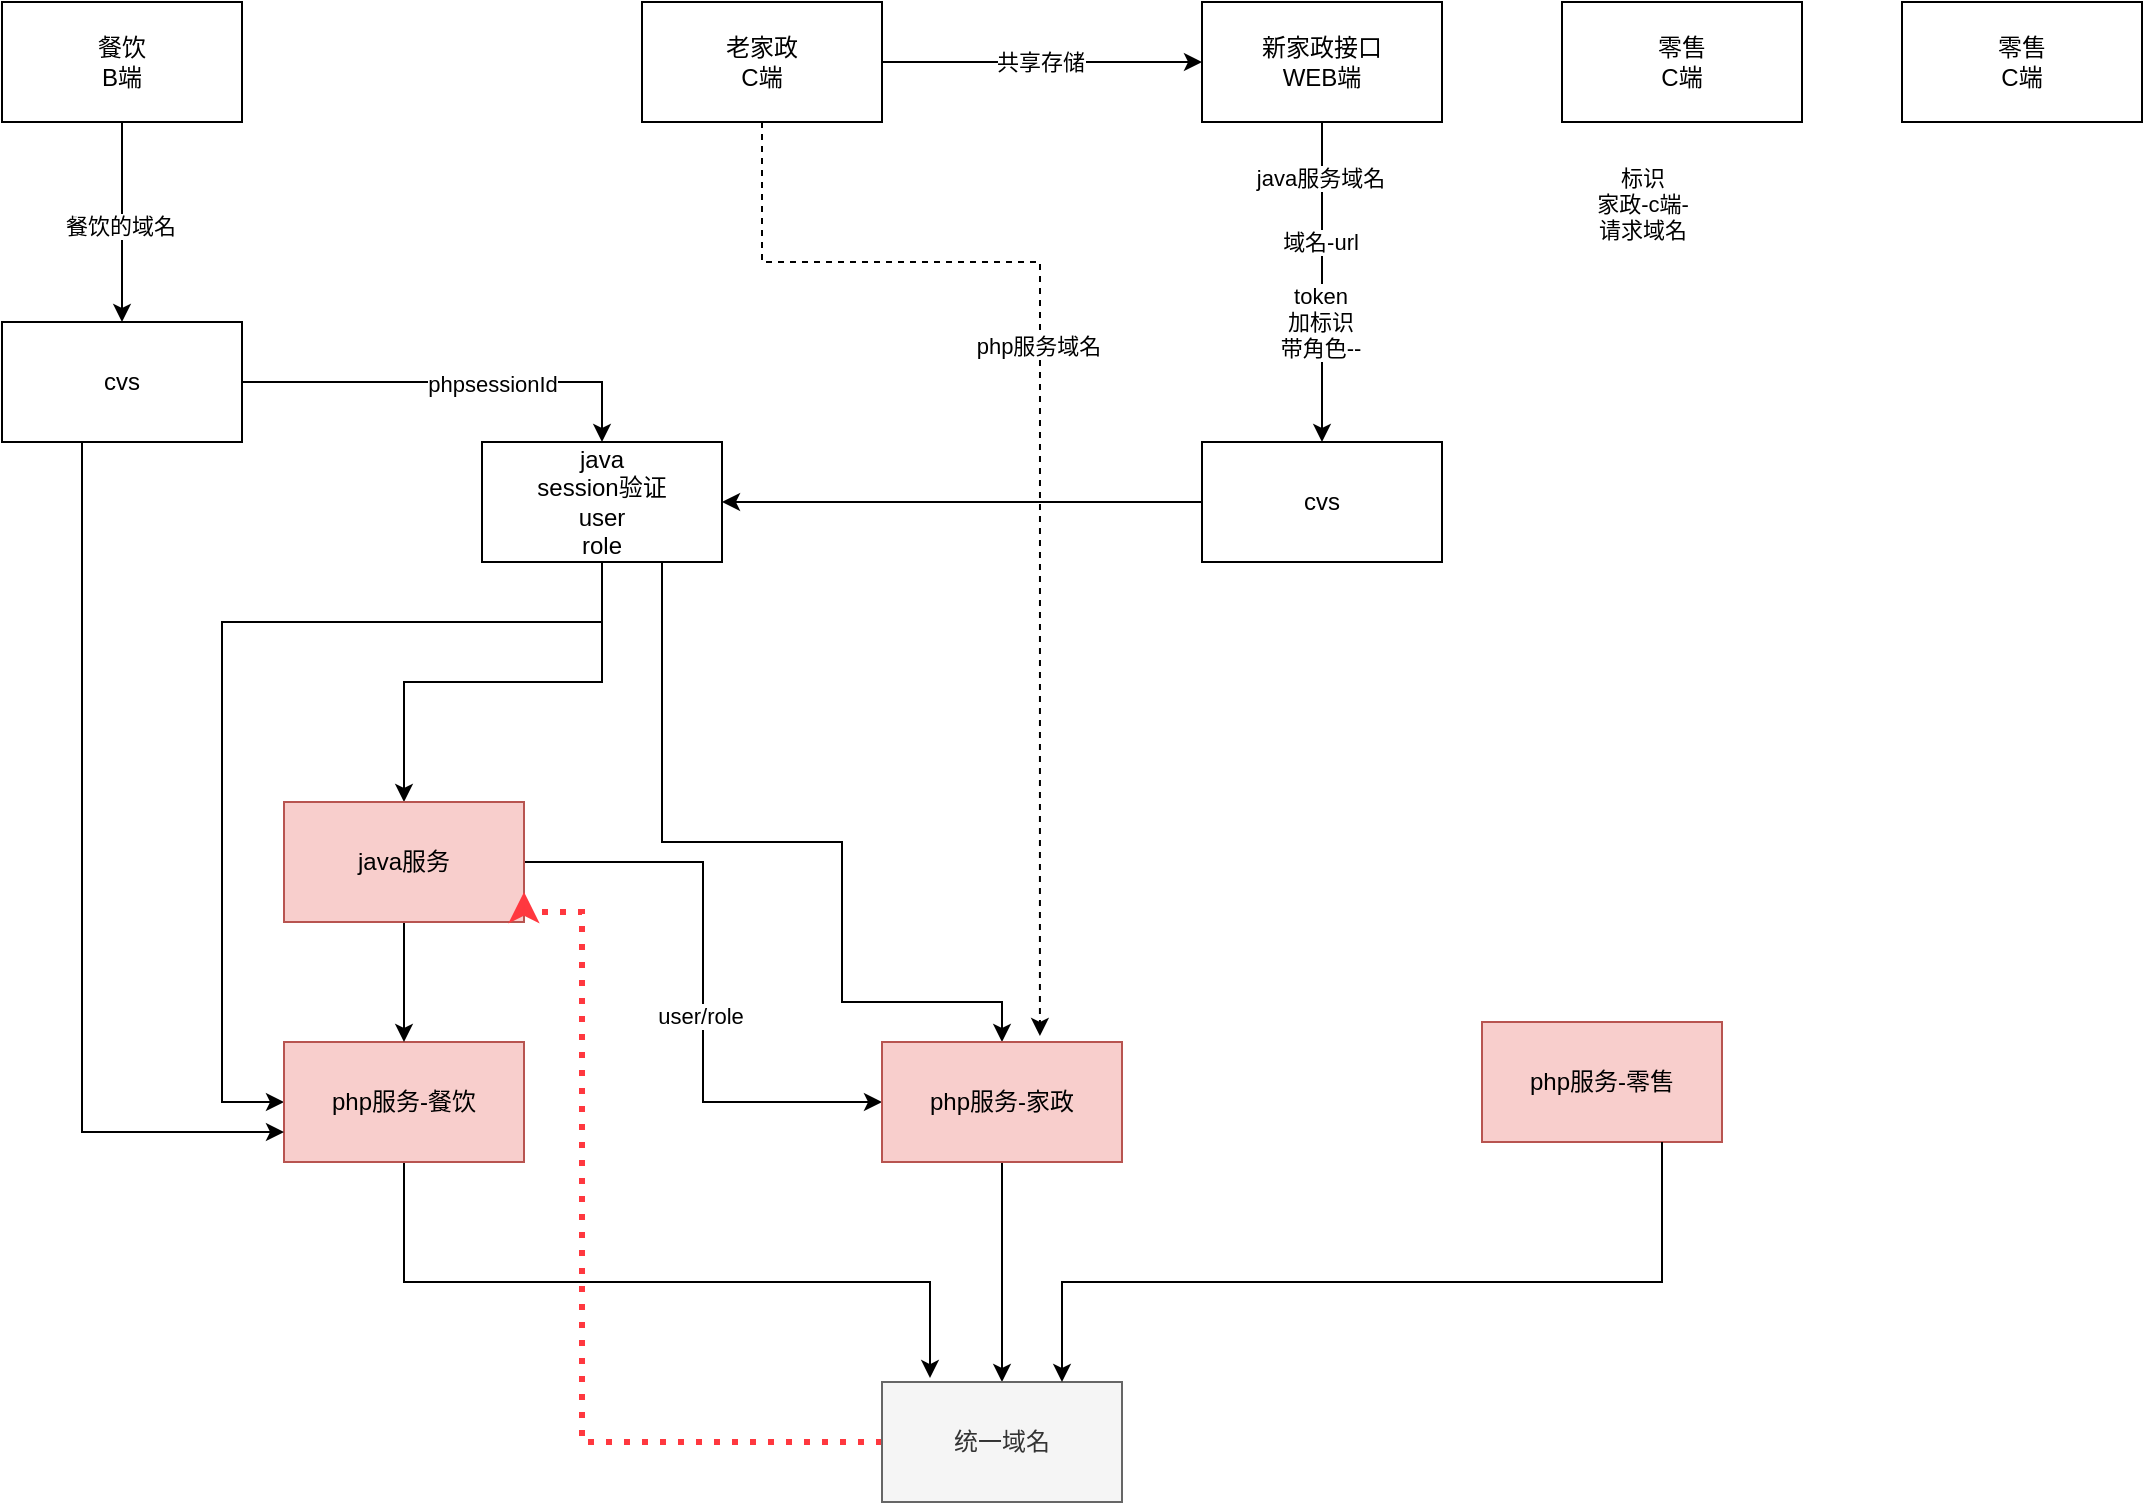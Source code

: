 <mxfile version="22.1.5" type="github">
  <diagram name="第 1 页" id="nxJLLWx5beQGqo7X2Unh">
    <mxGraphModel dx="2273" dy="1923" grid="1" gridSize="10" guides="1" tooltips="1" connect="1" arrows="1" fold="1" page="1" pageScale="1" pageWidth="827" pageHeight="1169" math="0" shadow="0">
      <root>
        <mxCell id="0" />
        <mxCell id="1" parent="0" />
        <mxCell id="fh4Fex8bzCASMj6P4_be-37" style="edgeStyle=orthogonalEdgeStyle;rounded=0;orthogonalLoop=1;jettySize=auto;html=1;entryX=0.5;entryY=0;entryDx=0;entryDy=0;" edge="1" parent="1" source="fh4Fex8bzCASMj6P4_be-1" target="fh4Fex8bzCASMj6P4_be-35">
          <mxGeometry relative="1" as="geometry" />
        </mxCell>
        <mxCell id="fh4Fex8bzCASMj6P4_be-39" value="餐饮的域名" style="edgeLabel;html=1;align=center;verticalAlign=middle;resizable=0;points=[];" vertex="1" connectable="0" parent="fh4Fex8bzCASMj6P4_be-37">
          <mxGeometry x="0.044" y="-1" relative="1" as="geometry">
            <mxPoint as="offset" />
          </mxGeometry>
        </mxCell>
        <mxCell id="fh4Fex8bzCASMj6P4_be-1" value="餐饮&lt;br&gt;B端" style="rounded=0;whiteSpace=wrap;html=1;" vertex="1" parent="1">
          <mxGeometry x="-100" y="-60" width="120" height="60" as="geometry" />
        </mxCell>
        <mxCell id="fh4Fex8bzCASMj6P4_be-10" style="edgeStyle=orthogonalEdgeStyle;rounded=0;orthogonalLoop=1;jettySize=auto;html=1;entryX=0.5;entryY=0;entryDx=0;entryDy=0;" edge="1" parent="1" source="fh4Fex8bzCASMj6P4_be-2" target="fh4Fex8bzCASMj6P4_be-9">
          <mxGeometry relative="1" as="geometry" />
        </mxCell>
        <mxCell id="fh4Fex8bzCASMj6P4_be-19" style="edgeStyle=orthogonalEdgeStyle;rounded=0;orthogonalLoop=1;jettySize=auto;html=1;entryX=0.5;entryY=0;entryDx=0;entryDy=0;exitX=0.75;exitY=1;exitDx=0;exitDy=0;" edge="1" parent="1" source="fh4Fex8bzCASMj6P4_be-2" target="fh4Fex8bzCASMj6P4_be-14">
          <mxGeometry relative="1" as="geometry">
            <Array as="points">
              <mxPoint x="230" y="360" />
              <mxPoint x="320" y="360" />
              <mxPoint x="320" y="440" />
              <mxPoint x="400" y="440" />
            </Array>
          </mxGeometry>
        </mxCell>
        <mxCell id="fh4Fex8bzCASMj6P4_be-20" style="edgeStyle=orthogonalEdgeStyle;rounded=0;orthogonalLoop=1;jettySize=auto;html=1;entryX=0;entryY=0.5;entryDx=0;entryDy=0;" edge="1" parent="1" source="fh4Fex8bzCASMj6P4_be-2" target="fh4Fex8bzCASMj6P4_be-3">
          <mxGeometry relative="1" as="geometry">
            <Array as="points">
              <mxPoint x="200" y="250" />
              <mxPoint x="10" y="250" />
              <mxPoint x="10" y="490" />
            </Array>
          </mxGeometry>
        </mxCell>
        <mxCell id="fh4Fex8bzCASMj6P4_be-2" value="java&lt;br style=&quot;border-color: var(--border-color);&quot;&gt;session验证&lt;br style=&quot;border-color: var(--border-color);&quot;&gt;user&lt;br style=&quot;border-color: var(--border-color);&quot;&gt;role&lt;br&gt;" style="rounded=0;whiteSpace=wrap;html=1;" vertex="1" parent="1">
          <mxGeometry x="140" y="160" width="120" height="60" as="geometry" />
        </mxCell>
        <mxCell id="fh4Fex8bzCASMj6P4_be-47" style="edgeStyle=orthogonalEdgeStyle;rounded=0;orthogonalLoop=1;jettySize=auto;html=1;entryX=0.2;entryY=-0.033;entryDx=0;entryDy=0;entryPerimeter=0;" edge="1" parent="1" source="fh4Fex8bzCASMj6P4_be-3" target="fh4Fex8bzCASMj6P4_be-46">
          <mxGeometry relative="1" as="geometry">
            <Array as="points">
              <mxPoint x="101" y="580" />
              <mxPoint x="364" y="580" />
            </Array>
          </mxGeometry>
        </mxCell>
        <mxCell id="fh4Fex8bzCASMj6P4_be-3" value="php服务-餐饮" style="rounded=0;whiteSpace=wrap;html=1;fillColor=#f8cecc;strokeColor=#b85450;" vertex="1" parent="1">
          <mxGeometry x="41" y="460" width="120" height="60" as="geometry" />
        </mxCell>
        <mxCell id="fh4Fex8bzCASMj6P4_be-5" value="零售&lt;br style=&quot;border-color: var(--border-color);&quot;&gt;C端" style="rounded=0;whiteSpace=wrap;html=1;" vertex="1" parent="1">
          <mxGeometry x="680" y="-60" width="120" height="60" as="geometry" />
        </mxCell>
        <mxCell id="fh4Fex8bzCASMj6P4_be-21" style="edgeStyle=orthogonalEdgeStyle;rounded=0;orthogonalLoop=1;jettySize=auto;html=1;entryX=0.5;entryY=0;entryDx=0;entryDy=0;exitX=0.5;exitY=1;exitDx=0;exitDy=0;" edge="1" parent="1" source="fh4Fex8bzCASMj6P4_be-6" target="fh4Fex8bzCASMj6P4_be-41">
          <mxGeometry relative="1" as="geometry">
            <mxPoint x="500" y="120" as="sourcePoint" />
            <mxPoint x="200" y="265" as="targetPoint" />
            <Array as="points" />
          </mxGeometry>
        </mxCell>
        <mxCell id="fh4Fex8bzCASMj6P4_be-22" value="token&lt;br&gt;加标识&lt;br&gt;带角色--" style="edgeLabel;html=1;align=center;verticalAlign=middle;resizable=0;points=[];" vertex="1" connectable="0" parent="fh4Fex8bzCASMj6P4_be-21">
          <mxGeometry x="-0.667" y="-1" relative="1" as="geometry">
            <mxPoint y="73" as="offset" />
          </mxGeometry>
        </mxCell>
        <mxCell id="fh4Fex8bzCASMj6P4_be-24" value="标识&lt;br&gt;家政-c端-&lt;br&gt;请求域名" style="edgeLabel;html=1;align=center;verticalAlign=middle;resizable=0;points=[];" vertex="1" connectable="0" parent="fh4Fex8bzCASMj6P4_be-21">
          <mxGeometry x="0.411" y="2" relative="1" as="geometry">
            <mxPoint x="158" y="-72" as="offset" />
          </mxGeometry>
        </mxCell>
        <mxCell id="fh4Fex8bzCASMj6P4_be-27" value="域名-url" style="edgeLabel;html=1;align=center;verticalAlign=middle;resizable=0;points=[];" vertex="1" connectable="0" parent="fh4Fex8bzCASMj6P4_be-21">
          <mxGeometry x="-0.476" y="-1" relative="1" as="geometry">
            <mxPoint y="18" as="offset" />
          </mxGeometry>
        </mxCell>
        <mxCell id="fh4Fex8bzCASMj6P4_be-52" value="java服务域名" style="edgeLabel;html=1;align=center;verticalAlign=middle;resizable=0;points=[];" vertex="1" connectable="0" parent="fh4Fex8bzCASMj6P4_be-21">
          <mxGeometry x="-0.658" y="-1" relative="1" as="geometry">
            <mxPoint as="offset" />
          </mxGeometry>
        </mxCell>
        <mxCell id="fh4Fex8bzCASMj6P4_be-6" value="新家政接口&lt;br&gt;WEB端" style="rounded=0;whiteSpace=wrap;html=1;" vertex="1" parent="1">
          <mxGeometry x="500" y="-60" width="120" height="60" as="geometry" />
        </mxCell>
        <mxCell id="fh4Fex8bzCASMj6P4_be-7" value="零售&lt;br&gt;C端" style="rounded=0;whiteSpace=wrap;html=1;" vertex="1" parent="1">
          <mxGeometry x="850" y="-60" width="120" height="60" as="geometry" />
        </mxCell>
        <mxCell id="fh4Fex8bzCASMj6P4_be-11" style="edgeStyle=orthogonalEdgeStyle;rounded=0;orthogonalLoop=1;jettySize=auto;html=1;exitX=0.5;exitY=1;exitDx=0;exitDy=0;" edge="1" parent="1" source="fh4Fex8bzCASMj6P4_be-9" target="fh4Fex8bzCASMj6P4_be-3">
          <mxGeometry relative="1" as="geometry" />
        </mxCell>
        <mxCell id="fh4Fex8bzCASMj6P4_be-15" style="edgeStyle=orthogonalEdgeStyle;rounded=0;orthogonalLoop=1;jettySize=auto;html=1;entryX=0;entryY=0.5;entryDx=0;entryDy=0;" edge="1" parent="1" source="fh4Fex8bzCASMj6P4_be-9" target="fh4Fex8bzCASMj6P4_be-14">
          <mxGeometry relative="1" as="geometry" />
        </mxCell>
        <mxCell id="fh4Fex8bzCASMj6P4_be-16" value="user/role" style="edgeLabel;html=1;align=center;verticalAlign=middle;resizable=0;points=[];" vertex="1" connectable="0" parent="fh4Fex8bzCASMj6P4_be-15">
          <mxGeometry x="0.113" y="-2" relative="1" as="geometry">
            <mxPoint as="offset" />
          </mxGeometry>
        </mxCell>
        <mxCell id="fh4Fex8bzCASMj6P4_be-9" value="java服务" style="rounded=0;whiteSpace=wrap;html=1;fillColor=#f8cecc;strokeColor=#b85450;" vertex="1" parent="1">
          <mxGeometry x="41" y="340" width="120" height="60" as="geometry" />
        </mxCell>
        <mxCell id="fh4Fex8bzCASMj6P4_be-48" style="edgeStyle=orthogonalEdgeStyle;rounded=0;orthogonalLoop=1;jettySize=auto;html=1;" edge="1" parent="1" source="fh4Fex8bzCASMj6P4_be-14" target="fh4Fex8bzCASMj6P4_be-46">
          <mxGeometry relative="1" as="geometry" />
        </mxCell>
        <mxCell id="fh4Fex8bzCASMj6P4_be-14" value="php服务-家政" style="rounded=0;whiteSpace=wrap;html=1;fillColor=#f8cecc;strokeColor=#b85450;" vertex="1" parent="1">
          <mxGeometry x="340" y="460" width="120" height="60" as="geometry" />
        </mxCell>
        <mxCell id="fh4Fex8bzCASMj6P4_be-28" style="edgeStyle=orthogonalEdgeStyle;rounded=0;orthogonalLoop=1;jettySize=auto;html=1;dashed=1;entryX=0.658;entryY=-0.05;entryDx=0;entryDy=0;entryPerimeter=0;exitX=0.5;exitY=1;exitDx=0;exitDy=0;" edge="1" parent="1" source="fh4Fex8bzCASMj6P4_be-25" target="fh4Fex8bzCASMj6P4_be-14">
          <mxGeometry relative="1" as="geometry">
            <mxPoint x="409" y="-40" as="sourcePoint" />
            <mxPoint x="419" y="440" as="targetPoint" />
            <Array as="points">
              <mxPoint x="280" y="70" />
              <mxPoint x="419" y="70" />
            </Array>
          </mxGeometry>
        </mxCell>
        <mxCell id="fh4Fex8bzCASMj6P4_be-31" value="php服务域名" style="edgeLabel;html=1;align=center;verticalAlign=middle;resizable=0;points=[];" vertex="1" connectable="0" parent="fh4Fex8bzCASMj6P4_be-28">
          <mxGeometry x="-0.159" y="-1" relative="1" as="geometry">
            <mxPoint as="offset" />
          </mxGeometry>
        </mxCell>
        <mxCell id="fh4Fex8bzCASMj6P4_be-32" style="edgeStyle=orthogonalEdgeStyle;rounded=0;orthogonalLoop=1;jettySize=auto;html=1;entryX=0;entryY=0.5;entryDx=0;entryDy=0;" edge="1" parent="1" source="fh4Fex8bzCASMj6P4_be-25" target="fh4Fex8bzCASMj6P4_be-6">
          <mxGeometry relative="1" as="geometry">
            <Array as="points">
              <mxPoint x="460" y="-30" />
            </Array>
          </mxGeometry>
        </mxCell>
        <mxCell id="fh4Fex8bzCASMj6P4_be-33" value="共享存储" style="edgeLabel;html=1;align=center;verticalAlign=middle;resizable=0;points=[];" vertex="1" connectable="0" parent="fh4Fex8bzCASMj6P4_be-32">
          <mxGeometry x="-0.017" relative="1" as="geometry">
            <mxPoint as="offset" />
          </mxGeometry>
        </mxCell>
        <mxCell id="fh4Fex8bzCASMj6P4_be-25" value="老家政&lt;br style=&quot;border-color: var(--border-color);&quot;&gt;C端" style="rounded=0;whiteSpace=wrap;html=1;" vertex="1" parent="1">
          <mxGeometry x="220" y="-60" width="120" height="60" as="geometry" />
        </mxCell>
        <mxCell id="fh4Fex8bzCASMj6P4_be-36" style="edgeStyle=orthogonalEdgeStyle;rounded=0;orthogonalLoop=1;jettySize=auto;html=1;entryX=0.5;entryY=0;entryDx=0;entryDy=0;" edge="1" parent="1" source="fh4Fex8bzCASMj6P4_be-35" target="fh4Fex8bzCASMj6P4_be-2">
          <mxGeometry relative="1" as="geometry">
            <mxPoint x="-40" y="180" as="targetPoint" />
          </mxGeometry>
        </mxCell>
        <mxCell id="fh4Fex8bzCASMj6P4_be-38" value="phpsessionId" style="edgeLabel;html=1;align=center;verticalAlign=middle;resizable=0;points=[];" vertex="1" connectable="0" parent="fh4Fex8bzCASMj6P4_be-36">
          <mxGeometry x="0.188" y="-1" relative="1" as="geometry">
            <mxPoint as="offset" />
          </mxGeometry>
        </mxCell>
        <mxCell id="fh4Fex8bzCASMj6P4_be-43" style="edgeStyle=orthogonalEdgeStyle;rounded=0;orthogonalLoop=1;jettySize=auto;html=1;entryX=0;entryY=0.75;entryDx=0;entryDy=0;" edge="1" parent="1" source="fh4Fex8bzCASMj6P4_be-35" target="fh4Fex8bzCASMj6P4_be-3">
          <mxGeometry relative="1" as="geometry">
            <Array as="points">
              <mxPoint x="-60" y="505" />
            </Array>
          </mxGeometry>
        </mxCell>
        <mxCell id="fh4Fex8bzCASMj6P4_be-35" value="cvs" style="rounded=0;whiteSpace=wrap;html=1;" vertex="1" parent="1">
          <mxGeometry x="-100" y="100" width="120" height="60" as="geometry" />
        </mxCell>
        <mxCell id="fh4Fex8bzCASMj6P4_be-42" style="edgeStyle=orthogonalEdgeStyle;rounded=0;orthogonalLoop=1;jettySize=auto;html=1;entryX=1;entryY=0.5;entryDx=0;entryDy=0;" edge="1" parent="1" source="fh4Fex8bzCASMj6P4_be-41" target="fh4Fex8bzCASMj6P4_be-2">
          <mxGeometry relative="1" as="geometry" />
        </mxCell>
        <mxCell id="fh4Fex8bzCASMj6P4_be-41" value="cvs" style="rounded=0;whiteSpace=wrap;html=1;" vertex="1" parent="1">
          <mxGeometry x="500" y="160" width="120" height="60" as="geometry" />
        </mxCell>
        <mxCell id="fh4Fex8bzCASMj6P4_be-44" value="php服务-零售" style="rounded=0;whiteSpace=wrap;html=1;fillColor=#f8cecc;strokeColor=#b85450;" vertex="1" parent="1">
          <mxGeometry x="640" y="450" width="120" height="60" as="geometry" />
        </mxCell>
        <mxCell id="fh4Fex8bzCASMj6P4_be-50" style="edgeStyle=orthogonalEdgeStyle;rounded=0;orthogonalLoop=1;jettySize=auto;html=1;entryX=1;entryY=0.75;entryDx=0;entryDy=0;strokeColor=#FF383F;strokeWidth=3;dashed=1;dashPattern=1 2;exitX=0;exitY=0.5;exitDx=0;exitDy=0;" edge="1" parent="1" source="fh4Fex8bzCASMj6P4_be-46" target="fh4Fex8bzCASMj6P4_be-9">
          <mxGeometry relative="1" as="geometry">
            <Array as="points">
              <mxPoint x="190" y="660" />
              <mxPoint x="190" y="395" />
            </Array>
          </mxGeometry>
        </mxCell>
        <mxCell id="fh4Fex8bzCASMj6P4_be-46" value="统一域名" style="rounded=0;whiteSpace=wrap;html=1;fillColor=#f5f5f5;fontColor=#333333;strokeColor=#666666;" vertex="1" parent="1">
          <mxGeometry x="340" y="630" width="120" height="60" as="geometry" />
        </mxCell>
        <mxCell id="fh4Fex8bzCASMj6P4_be-49" style="edgeStyle=orthogonalEdgeStyle;rounded=0;orthogonalLoop=1;jettySize=auto;html=1;entryX=0.75;entryY=0;entryDx=0;entryDy=0;" edge="1" parent="1" source="fh4Fex8bzCASMj6P4_be-44" target="fh4Fex8bzCASMj6P4_be-46">
          <mxGeometry relative="1" as="geometry">
            <Array as="points">
              <mxPoint x="730" y="580" />
              <mxPoint x="430" y="580" />
            </Array>
          </mxGeometry>
        </mxCell>
      </root>
    </mxGraphModel>
  </diagram>
</mxfile>
